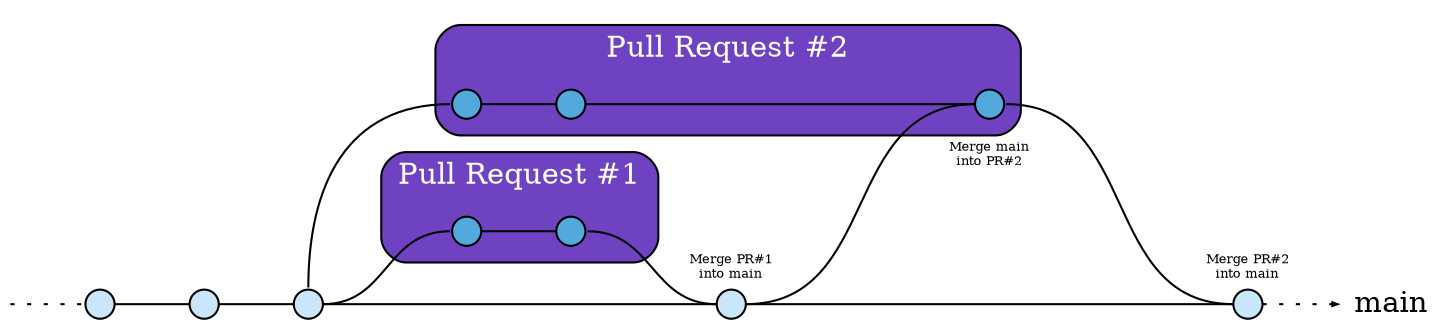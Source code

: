 strict digraph g {
    rankdir="LR";
    forcelabels=false;
    // general
    node [style=filled, color="black", fontcolor="black",];
    edge [color="black", arrowhead=none];

    // graph
    node [width=0.2, height=0.2, fixedsize=true, label="", shape=circle, fillcolor="#FF0000"]


    node [group="main", fillcolor="#C9E7F8"];
    ms:e -> m0:w [style=dotted, arrowhead=none];
    m0:e -> m1:w;
    m1:e -> m2:w;
    m2 -> mpr1 [minlen=3];
    mpr1 [label="Merge PR#1\ninto main\n\n\n\n\n\n", fontcolor=black, fontsize="6pt"];
    mpr2 [label="Merge PR#2\ninto main\n\n\n\n\n\n", fontcolor=black, fontsize="6pt"];

    subgraph {
        rank=min;
        ms [width=0, height=0, penwidth=0];
    }

    subgraph {
        rank=sink;
        me [label="main", shape=none, fixedsize=false, fillcolor=none, fontcolor=black];
    }

    subgraph cluster_pr1 {
        label="Pull Request #1";
        style="rounded,filled";
        fillcolor="#6F42C1";
        fontcolor="white";
        node [group="pr", fillcolor="#53A9DB"];
        pr11 -> pr12;
    }

    subgraph cluster_pr2 {
        node [group="pr2", fillcolor="#53A9DB"];
        label="Pull Request #2";
        style="rounded,filled";
        fillcolor="#6F42C1";
        fontcolor="white";
        pr21 -> pr22;
        pr22 -> pr23 [minlen=4];
        pr23 [label="\n\n\n\n\n\n\nMerge main\ninto PR#2", fontcolor=black, fontsize="6pt"];
    }

    m2:e -> pr11:w;
    m2:n -> pr21:w;
    mpr1 -> mpr2 [minlen=6];
    pr12:e -> mpr1:w;
    pr23:e -> mpr2:w;
    mpr1:e -> pr23:w [minlen=2];
    mpr2:e -> me:w [style=dotted, arrowhead=normal, arrowsize=0.25];
}
